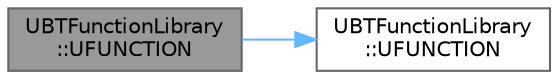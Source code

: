 digraph "UBTFunctionLibrary::UFUNCTION"
{
 // INTERACTIVE_SVG=YES
 // LATEX_PDF_SIZE
  bgcolor="transparent";
  edge [fontname=Helvetica,fontsize=10,labelfontname=Helvetica,labelfontsize=10];
  node [fontname=Helvetica,fontsize=10,shape=box,height=0.2,width=0.4];
  rankdir="LR";
  Node1 [id="Node000001",label="UBTFunctionLibrary\l::UFUNCTION",height=0.2,width=0.4,color="gray40", fillcolor="grey60", style="filled", fontcolor="black",tooltip="Save variables marked as \"instance memory\" and clear owning actor."];
  Node1 -> Node2 [id="edge1_Node000001_Node000002",color="steelblue1",style="solid",tooltip=" "];
  Node2 [id="Node000002",label="UBTFunctionLibrary\l::UFUNCTION",height=0.2,width=0.4,color="grey40", fillcolor="white", style="filled",URL="$de/dd0/classUBTFunctionLibrary.html#aa197d4e64c82c3ebc704586f4458acd4",tooltip=" "];
}
